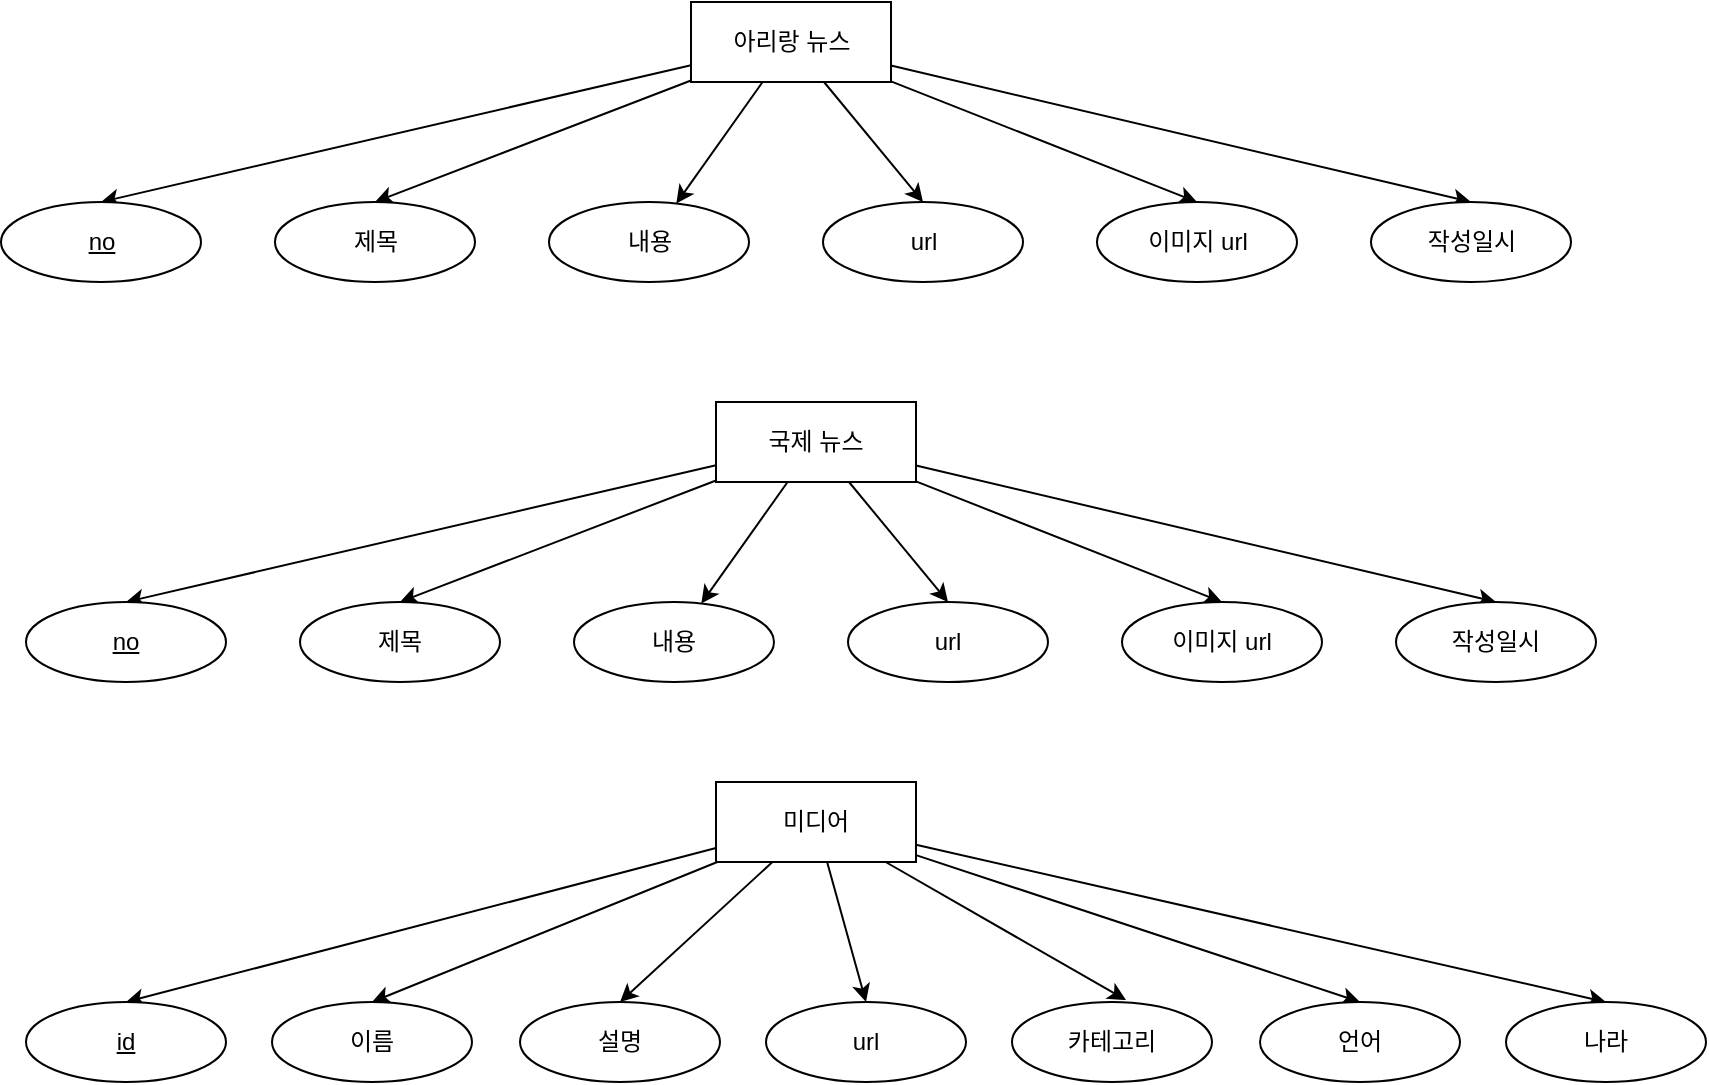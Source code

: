 <mxfile version="24.7.16">
  <diagram name="페이지-1" id="HinUybErfT7MdzaIy_gR">
    <mxGraphModel dx="3328" dy="772" grid="1" gridSize="10" guides="1" tooltips="1" connect="1" arrows="1" fold="1" page="1" pageScale="1" pageWidth="827" pageHeight="1169" math="0" shadow="0">
      <root>
        <mxCell id="0" />
        <mxCell id="1" parent="0" />
        <mxCell id="f1ursj-W2GlCTDDQpYZr-9" style="rounded=0;orthogonalLoop=1;jettySize=auto;html=1;" parent="1" source="f1ursj-W2GlCTDDQpYZr-2" target="f1ursj-W2GlCTDDQpYZr-8" edge="1">
          <mxGeometry relative="1" as="geometry" />
        </mxCell>
        <mxCell id="f1ursj-W2GlCTDDQpYZr-10" style="rounded=0;orthogonalLoop=1;jettySize=auto;html=1;entryX=0.5;entryY=0;entryDx=0;entryDy=0;" parent="1" source="f1ursj-W2GlCTDDQpYZr-2" target="f1ursj-W2GlCTDDQpYZr-4" edge="1">
          <mxGeometry relative="1" as="geometry" />
        </mxCell>
        <mxCell id="f1ursj-W2GlCTDDQpYZr-11" style="rounded=0;orthogonalLoop=1;jettySize=auto;html=1;entryX=0.5;entryY=0;entryDx=0;entryDy=0;" parent="1" source="f1ursj-W2GlCTDDQpYZr-2" target="f1ursj-W2GlCTDDQpYZr-7" edge="1">
          <mxGeometry relative="1" as="geometry" />
        </mxCell>
        <mxCell id="f1ursj-W2GlCTDDQpYZr-12" style="rounded=0;orthogonalLoop=1;jettySize=auto;html=1;entryX=0.5;entryY=0;entryDx=0;entryDy=0;" parent="1" source="f1ursj-W2GlCTDDQpYZr-2" target="f1ursj-W2GlCTDDQpYZr-5" edge="1">
          <mxGeometry relative="1" as="geometry" />
        </mxCell>
        <mxCell id="f1ursj-W2GlCTDDQpYZr-13" style="rounded=0;orthogonalLoop=1;jettySize=auto;html=1;entryX=0.5;entryY=0;entryDx=0;entryDy=0;" parent="1" source="f1ursj-W2GlCTDDQpYZr-2" target="f1ursj-W2GlCTDDQpYZr-6" edge="1">
          <mxGeometry relative="1" as="geometry" />
        </mxCell>
        <mxCell id="f1ursj-W2GlCTDDQpYZr-15" style="rounded=0;orthogonalLoop=1;jettySize=auto;html=1;entryX=0.5;entryY=0;entryDx=0;entryDy=0;" parent="1" source="f1ursj-W2GlCTDDQpYZr-2" target="f1ursj-W2GlCTDDQpYZr-14" edge="1">
          <mxGeometry relative="1" as="geometry" />
        </mxCell>
        <mxCell id="f1ursj-W2GlCTDDQpYZr-2" value="국제 뉴스" style="whiteSpace=wrap;html=1;align=center;" parent="1" vertex="1">
          <mxGeometry x="-525" y="450" width="100" height="40" as="geometry" />
        </mxCell>
        <mxCell id="f1ursj-W2GlCTDDQpYZr-4" value="제목" style="ellipse;whiteSpace=wrap;html=1;align=center;" parent="1" vertex="1">
          <mxGeometry x="-733" y="550" width="100" height="40" as="geometry" />
        </mxCell>
        <mxCell id="f1ursj-W2GlCTDDQpYZr-5" value="no" style="ellipse;whiteSpace=wrap;html=1;align=center;fontStyle=4;" parent="1" vertex="1">
          <mxGeometry x="-870" y="550" width="100" height="40" as="geometry" />
        </mxCell>
        <mxCell id="f1ursj-W2GlCTDDQpYZr-6" value="이미지 url" style="ellipse;whiteSpace=wrap;html=1;align=center;" parent="1" vertex="1">
          <mxGeometry x="-322" y="550" width="100" height="40" as="geometry" />
        </mxCell>
        <mxCell id="f1ursj-W2GlCTDDQpYZr-7" value="url" style="ellipse;whiteSpace=wrap;html=1;align=center;" parent="1" vertex="1">
          <mxGeometry x="-459" y="550" width="100" height="40" as="geometry" />
        </mxCell>
        <mxCell id="f1ursj-W2GlCTDDQpYZr-8" value="내용" style="ellipse;whiteSpace=wrap;html=1;align=center;" parent="1" vertex="1">
          <mxGeometry x="-596" y="550" width="100" height="40" as="geometry" />
        </mxCell>
        <mxCell id="f1ursj-W2GlCTDDQpYZr-14" value="작성일시" style="ellipse;whiteSpace=wrap;html=1;align=center;" parent="1" vertex="1">
          <mxGeometry x="-185" y="550" width="100" height="40" as="geometry" />
        </mxCell>
        <mxCell id="uoyUF4rB4y6yEbeMzI-O-3" style="rounded=0;orthogonalLoop=1;jettySize=auto;html=1;" parent="1" source="uoyUF4rB4y6yEbeMzI-O-9" target="uoyUF4rB4y6yEbeMzI-O-14" edge="1">
          <mxGeometry relative="1" as="geometry" />
        </mxCell>
        <mxCell id="uoyUF4rB4y6yEbeMzI-O-4" style="rounded=0;orthogonalLoop=1;jettySize=auto;html=1;entryX=0.5;entryY=0;entryDx=0;entryDy=0;" parent="1" source="uoyUF4rB4y6yEbeMzI-O-9" target="uoyUF4rB4y6yEbeMzI-O-10" edge="1">
          <mxGeometry relative="1" as="geometry" />
        </mxCell>
        <mxCell id="uoyUF4rB4y6yEbeMzI-O-5" style="rounded=0;orthogonalLoop=1;jettySize=auto;html=1;entryX=0.5;entryY=0;entryDx=0;entryDy=0;" parent="1" source="uoyUF4rB4y6yEbeMzI-O-9" target="uoyUF4rB4y6yEbeMzI-O-13" edge="1">
          <mxGeometry relative="1" as="geometry" />
        </mxCell>
        <mxCell id="uoyUF4rB4y6yEbeMzI-O-6" style="rounded=0;orthogonalLoop=1;jettySize=auto;html=1;entryX=0.5;entryY=0;entryDx=0;entryDy=0;" parent="1" source="uoyUF4rB4y6yEbeMzI-O-9" target="uoyUF4rB4y6yEbeMzI-O-11" edge="1">
          <mxGeometry relative="1" as="geometry" />
        </mxCell>
        <mxCell id="uoyUF4rB4y6yEbeMzI-O-7" style="rounded=0;orthogonalLoop=1;jettySize=auto;html=1;entryX=0.5;entryY=0;entryDx=0;entryDy=0;" parent="1" source="uoyUF4rB4y6yEbeMzI-O-9" target="uoyUF4rB4y6yEbeMzI-O-12" edge="1">
          <mxGeometry relative="1" as="geometry" />
        </mxCell>
        <mxCell id="uoyUF4rB4y6yEbeMzI-O-8" style="rounded=0;orthogonalLoop=1;jettySize=auto;html=1;entryX=0.5;entryY=0;entryDx=0;entryDy=0;" parent="1" source="uoyUF4rB4y6yEbeMzI-O-9" target="uoyUF4rB4y6yEbeMzI-O-15" edge="1">
          <mxGeometry relative="1" as="geometry" />
        </mxCell>
        <mxCell id="uoyUF4rB4y6yEbeMzI-O-9" value="아리랑 뉴스" style="whiteSpace=wrap;html=1;align=center;" parent="1" vertex="1">
          <mxGeometry x="-537.5" y="250" width="100" height="40" as="geometry" />
        </mxCell>
        <mxCell id="uoyUF4rB4y6yEbeMzI-O-10" value="제목" style="ellipse;whiteSpace=wrap;html=1;align=center;" parent="1" vertex="1">
          <mxGeometry x="-745.5" y="350" width="100" height="40" as="geometry" />
        </mxCell>
        <mxCell id="uoyUF4rB4y6yEbeMzI-O-11" value="no" style="ellipse;whiteSpace=wrap;html=1;align=center;fontStyle=4;" parent="1" vertex="1">
          <mxGeometry x="-882.5" y="350" width="100" height="40" as="geometry" />
        </mxCell>
        <mxCell id="uoyUF4rB4y6yEbeMzI-O-12" value="이미지 url" style="ellipse;whiteSpace=wrap;html=1;align=center;" parent="1" vertex="1">
          <mxGeometry x="-334.5" y="350" width="100" height="40" as="geometry" />
        </mxCell>
        <mxCell id="uoyUF4rB4y6yEbeMzI-O-13" value="url" style="ellipse;whiteSpace=wrap;html=1;align=center;" parent="1" vertex="1">
          <mxGeometry x="-471.5" y="350" width="100" height="40" as="geometry" />
        </mxCell>
        <mxCell id="uoyUF4rB4y6yEbeMzI-O-14" value="내용" style="ellipse;whiteSpace=wrap;html=1;align=center;" parent="1" vertex="1">
          <mxGeometry x="-608.5" y="350" width="100" height="40" as="geometry" />
        </mxCell>
        <mxCell id="uoyUF4rB4y6yEbeMzI-O-15" value="작성일시" style="ellipse;whiteSpace=wrap;html=1;align=center;" parent="1" vertex="1">
          <mxGeometry x="-197.5" y="350" width="100" height="40" as="geometry" />
        </mxCell>
        <mxCell id="4ZNByp3sbyEGSytMPJBD-10" style="rounded=0;orthogonalLoop=1;jettySize=auto;html=1;entryX=0.5;entryY=0;entryDx=0;entryDy=0;" edge="1" parent="1" source="4ZNByp3sbyEGSytMPJBD-1" target="4ZNByp3sbyEGSytMPJBD-5">
          <mxGeometry relative="1" as="geometry" />
        </mxCell>
        <mxCell id="4ZNByp3sbyEGSytMPJBD-11" style="rounded=0;orthogonalLoop=1;jettySize=auto;html=1;entryX=0.5;entryY=0;entryDx=0;entryDy=0;" edge="1" parent="1" source="4ZNByp3sbyEGSytMPJBD-1" target="4ZNByp3sbyEGSytMPJBD-2">
          <mxGeometry relative="1" as="geometry" />
        </mxCell>
        <mxCell id="4ZNByp3sbyEGSytMPJBD-12" style="rounded=0;orthogonalLoop=1;jettySize=auto;html=1;entryX=0.57;entryY=-0.025;entryDx=0;entryDy=0;entryPerimeter=0;" edge="1" parent="1" source="4ZNByp3sbyEGSytMPJBD-1" target="4ZNByp3sbyEGSytMPJBD-6">
          <mxGeometry relative="1" as="geometry" />
        </mxCell>
        <mxCell id="4ZNByp3sbyEGSytMPJBD-13" style="rounded=0;orthogonalLoop=1;jettySize=auto;html=1;entryX=0.5;entryY=0;entryDx=0;entryDy=0;" edge="1" parent="1" source="4ZNByp3sbyEGSytMPJBD-1" target="4ZNByp3sbyEGSytMPJBD-7">
          <mxGeometry relative="1" as="geometry" />
        </mxCell>
        <mxCell id="4ZNByp3sbyEGSytMPJBD-14" style="rounded=0;orthogonalLoop=1;jettySize=auto;html=1;entryX=0.5;entryY=0;entryDx=0;entryDy=0;" edge="1" parent="1" source="4ZNByp3sbyEGSytMPJBD-1" target="4ZNByp3sbyEGSytMPJBD-8">
          <mxGeometry relative="1" as="geometry" />
        </mxCell>
        <mxCell id="4ZNByp3sbyEGSytMPJBD-15" style="rounded=0;orthogonalLoop=1;jettySize=auto;html=1;entryX=0.5;entryY=0;entryDx=0;entryDy=0;" edge="1" parent="1" source="4ZNByp3sbyEGSytMPJBD-1" target="4ZNByp3sbyEGSytMPJBD-9">
          <mxGeometry relative="1" as="geometry" />
        </mxCell>
        <mxCell id="4ZNByp3sbyEGSytMPJBD-16" style="rounded=0;orthogonalLoop=1;jettySize=auto;html=1;entryX=0.5;entryY=0;entryDx=0;entryDy=0;" edge="1" parent="1" source="4ZNByp3sbyEGSytMPJBD-1" target="4ZNByp3sbyEGSytMPJBD-4">
          <mxGeometry relative="1" as="geometry" />
        </mxCell>
        <mxCell id="4ZNByp3sbyEGSytMPJBD-1" value="미디어" style="whiteSpace=wrap;html=1;align=center;" vertex="1" parent="1">
          <mxGeometry x="-525" y="640" width="100" height="40" as="geometry" />
        </mxCell>
        <mxCell id="4ZNByp3sbyEGSytMPJBD-2" value="설명" style="ellipse;whiteSpace=wrap;html=1;align=center;" vertex="1" parent="1">
          <mxGeometry x="-623" y="750" width="100" height="40" as="geometry" />
        </mxCell>
        <mxCell id="4ZNByp3sbyEGSytMPJBD-4" value="id" style="ellipse;whiteSpace=wrap;html=1;align=center;fontStyle=4;" vertex="1" parent="1">
          <mxGeometry x="-870" y="750" width="100" height="40" as="geometry" />
        </mxCell>
        <mxCell id="4ZNByp3sbyEGSytMPJBD-5" value="url" style="ellipse;whiteSpace=wrap;html=1;align=center;" vertex="1" parent="1">
          <mxGeometry x="-500" y="750" width="100" height="40" as="geometry" />
        </mxCell>
        <mxCell id="4ZNByp3sbyEGSytMPJBD-6" value="카테고리" style="ellipse;whiteSpace=wrap;html=1;align=center;" vertex="1" parent="1">
          <mxGeometry x="-377" y="750" width="100" height="40" as="geometry" />
        </mxCell>
        <mxCell id="4ZNByp3sbyEGSytMPJBD-7" value="언어" style="ellipse;whiteSpace=wrap;html=1;align=center;" vertex="1" parent="1">
          <mxGeometry x="-253" y="750" width="100" height="40" as="geometry" />
        </mxCell>
        <mxCell id="4ZNByp3sbyEGSytMPJBD-8" value="나라" style="ellipse;whiteSpace=wrap;html=1;align=center;" vertex="1" parent="1">
          <mxGeometry x="-130" y="750" width="100" height="40" as="geometry" />
        </mxCell>
        <mxCell id="4ZNByp3sbyEGSytMPJBD-9" value="이름" style="ellipse;whiteSpace=wrap;html=1;align=center;" vertex="1" parent="1">
          <mxGeometry x="-747" y="750" width="100" height="40" as="geometry" />
        </mxCell>
      </root>
    </mxGraphModel>
  </diagram>
</mxfile>
